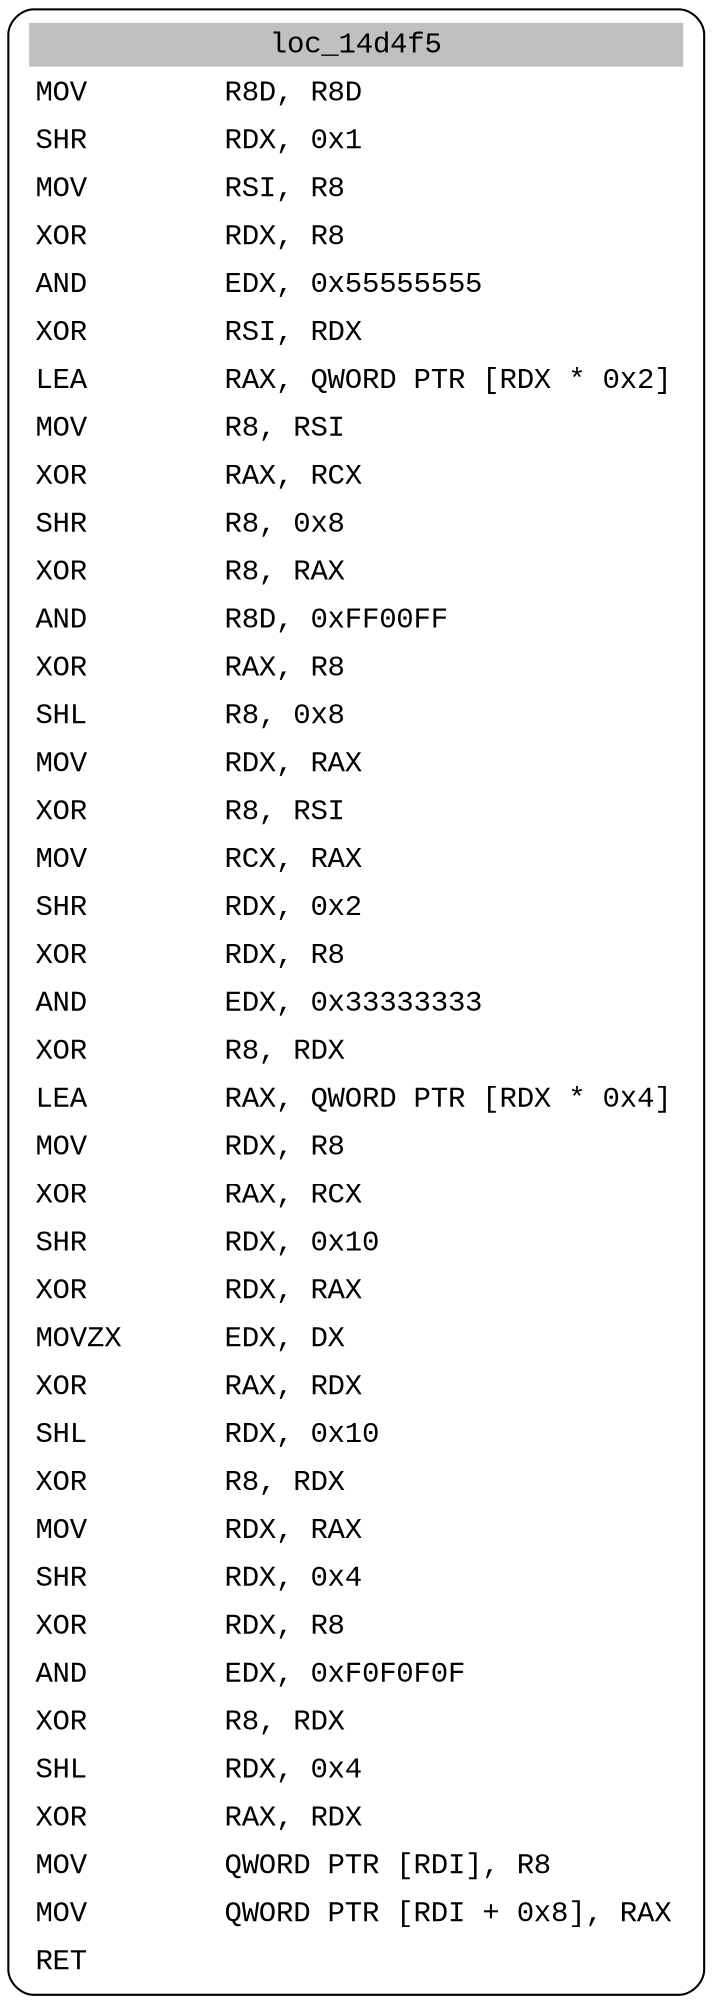 digraph asm_graph {
1941 [
shape="Mrecord" fontname="Courier New"label =<<table border="0" cellborder="0" cellpadding="3"><tr><td align="center" colspan="2" bgcolor="grey">loc_14d4f5</td></tr><tr><td align="left">MOV        R8D, R8D</td></tr><tr><td align="left">SHR        RDX, 0x1</td></tr><tr><td align="left">MOV        RSI, R8</td></tr><tr><td align="left">XOR        RDX, R8</td></tr><tr><td align="left">AND        EDX, 0x55555555</td></tr><tr><td align="left">XOR        RSI, RDX</td></tr><tr><td align="left">LEA        RAX, QWORD PTR [RDX * 0x2]</td></tr><tr><td align="left">MOV        R8, RSI</td></tr><tr><td align="left">XOR        RAX, RCX</td></tr><tr><td align="left">SHR        R8, 0x8</td></tr><tr><td align="left">XOR        R8, RAX</td></tr><tr><td align="left">AND        R8D, 0xFF00FF</td></tr><tr><td align="left">XOR        RAX, R8</td></tr><tr><td align="left">SHL        R8, 0x8</td></tr><tr><td align="left">MOV        RDX, RAX</td></tr><tr><td align="left">XOR        R8, RSI</td></tr><tr><td align="left">MOV        RCX, RAX</td></tr><tr><td align="left">SHR        RDX, 0x2</td></tr><tr><td align="left">XOR        RDX, R8</td></tr><tr><td align="left">AND        EDX, 0x33333333</td></tr><tr><td align="left">XOR        R8, RDX</td></tr><tr><td align="left">LEA        RAX, QWORD PTR [RDX * 0x4]</td></tr><tr><td align="left">MOV        RDX, R8</td></tr><tr><td align="left">XOR        RAX, RCX</td></tr><tr><td align="left">SHR        RDX, 0x10</td></tr><tr><td align="left">XOR        RDX, RAX</td></tr><tr><td align="left">MOVZX      EDX, DX</td></tr><tr><td align="left">XOR        RAX, RDX</td></tr><tr><td align="left">SHL        RDX, 0x10</td></tr><tr><td align="left">XOR        R8, RDX</td></tr><tr><td align="left">MOV        RDX, RAX</td></tr><tr><td align="left">SHR        RDX, 0x4</td></tr><tr><td align="left">XOR        RDX, R8</td></tr><tr><td align="left">AND        EDX, 0xF0F0F0F</td></tr><tr><td align="left">XOR        R8, RDX</td></tr><tr><td align="left">SHL        RDX, 0x4</td></tr><tr><td align="left">XOR        RAX, RDX</td></tr><tr><td align="left">MOV        QWORD PTR [RDI], R8</td></tr><tr><td align="left">MOV        QWORD PTR [RDI + 0x8], RAX</td></tr><tr><td align="left">RET        </td></tr></table>> ];
}
